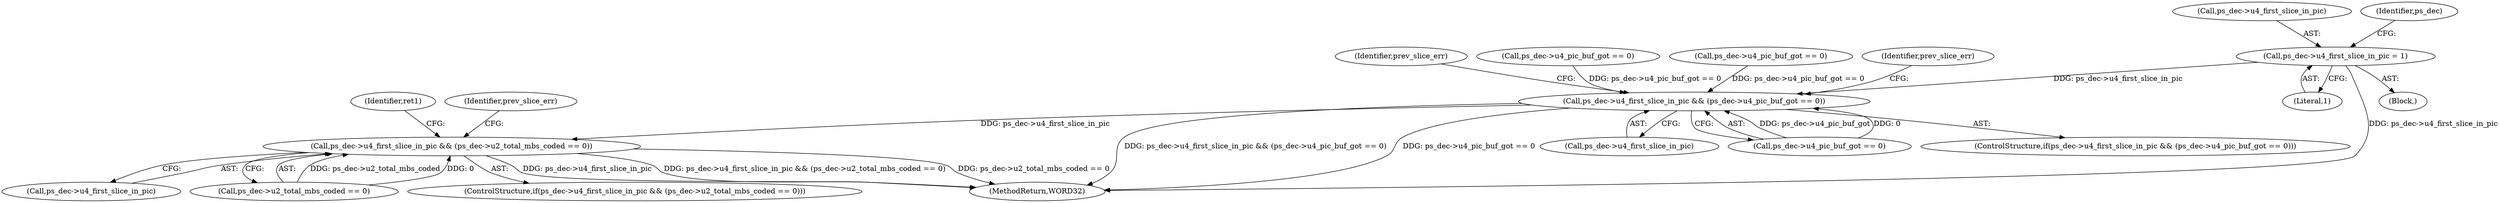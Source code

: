 digraph "0_Android_0b23c81c3dd9ec38f7e6806a3955fed1925541a0@pointer" {
"1000928" [label="(Call,ps_dec->u4_first_slice_in_pic = 1)"];
"1001512" [label="(Call,ps_dec->u4_first_slice_in_pic && (ps_dec->u4_pic_buf_got == 0))"];
"1001529" [label="(Call,ps_dec->u4_first_slice_in_pic && (ps_dec->u2_total_mbs_coded == 0))"];
"1001522" [label="(Identifier,prev_slice_err)"];
"1000928" [label="(Call,ps_dec->u4_first_slice_in_pic = 1)"];
"1001511" [label="(ControlStructure,if(ps_dec->u4_first_slice_in_pic && (ps_dec->u4_pic_buf_got == 0)))"];
"1001542" [label="(Identifier,ret1)"];
"1000929" [label="(Call,ps_dec->u4_first_slice_in_pic)"];
"1000935" [label="(Identifier,ps_dec)"];
"1001513" [label="(Call,ps_dec->u4_first_slice_in_pic)"];
"1001238" [label="(Call,ps_dec->u4_pic_buf_got == 0)"];
"1002226" [label="(MethodReturn,WORD32)"];
"1001079" [label="(Call,ps_dec->u4_pic_buf_got == 0)"];
"1001512" [label="(Call,ps_dec->u4_first_slice_in_pic && (ps_dec->u4_pic_buf_got == 0))"];
"1001530" [label="(Call,ps_dec->u4_first_slice_in_pic)"];
"1001526" [label="(Identifier,prev_slice_err)"];
"1001533" [label="(Call,ps_dec->u2_total_mbs_coded == 0)"];
"1001529" [label="(Call,ps_dec->u4_first_slice_in_pic && (ps_dec->u2_total_mbs_coded == 0))"];
"1000156" [label="(Block,)"];
"1001516" [label="(Call,ps_dec->u4_pic_buf_got == 0)"];
"1001528" [label="(ControlStructure,if(ps_dec->u4_first_slice_in_pic && (ps_dec->u2_total_mbs_coded == 0)))"];
"1001539" [label="(Identifier,prev_slice_err)"];
"1000932" [label="(Literal,1)"];
"1000928" -> "1000156"  [label="AST: "];
"1000928" -> "1000932"  [label="CFG: "];
"1000929" -> "1000928"  [label="AST: "];
"1000932" -> "1000928"  [label="AST: "];
"1000935" -> "1000928"  [label="CFG: "];
"1000928" -> "1002226"  [label="DDG: ps_dec->u4_first_slice_in_pic"];
"1000928" -> "1001512"  [label="DDG: ps_dec->u4_first_slice_in_pic"];
"1001512" -> "1001511"  [label="AST: "];
"1001512" -> "1001513"  [label="CFG: "];
"1001512" -> "1001516"  [label="CFG: "];
"1001513" -> "1001512"  [label="AST: "];
"1001516" -> "1001512"  [label="AST: "];
"1001522" -> "1001512"  [label="CFG: "];
"1001526" -> "1001512"  [label="CFG: "];
"1001512" -> "1002226"  [label="DDG: ps_dec->u4_first_slice_in_pic && (ps_dec->u4_pic_buf_got == 0)"];
"1001512" -> "1002226"  [label="DDG: ps_dec->u4_pic_buf_got == 0"];
"1001516" -> "1001512"  [label="DDG: ps_dec->u4_pic_buf_got"];
"1001516" -> "1001512"  [label="DDG: 0"];
"1001238" -> "1001512"  [label="DDG: ps_dec->u4_pic_buf_got == 0"];
"1001079" -> "1001512"  [label="DDG: ps_dec->u4_pic_buf_got == 0"];
"1001512" -> "1001529"  [label="DDG: ps_dec->u4_first_slice_in_pic"];
"1001529" -> "1001528"  [label="AST: "];
"1001529" -> "1001530"  [label="CFG: "];
"1001529" -> "1001533"  [label="CFG: "];
"1001530" -> "1001529"  [label="AST: "];
"1001533" -> "1001529"  [label="AST: "];
"1001539" -> "1001529"  [label="CFG: "];
"1001542" -> "1001529"  [label="CFG: "];
"1001529" -> "1002226"  [label="DDG: ps_dec->u4_first_slice_in_pic"];
"1001529" -> "1002226"  [label="DDG: ps_dec->u4_first_slice_in_pic && (ps_dec->u2_total_mbs_coded == 0)"];
"1001529" -> "1002226"  [label="DDG: ps_dec->u2_total_mbs_coded == 0"];
"1001533" -> "1001529"  [label="DDG: ps_dec->u2_total_mbs_coded"];
"1001533" -> "1001529"  [label="DDG: 0"];
}
